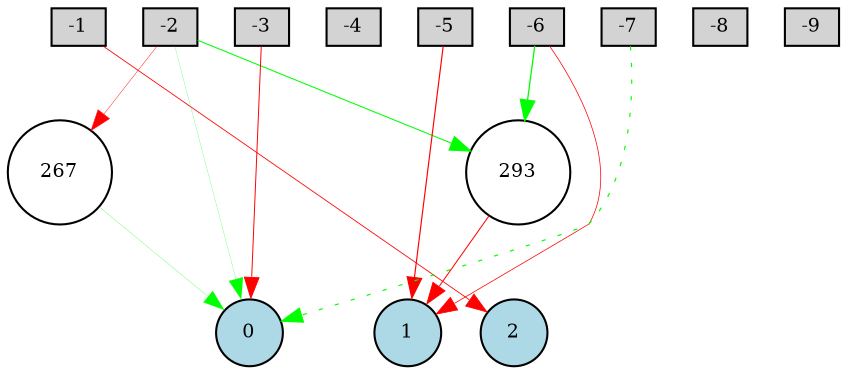 digraph {
	node [fontsize=9 height=0.2 shape=circle width=0.2]
	subgraph inputs {
		node [shape=box style=filled]
		rank=same
		-1 [fillcolor=lightgray]
		-2 [fillcolor=lightgray]
		-1 -> -2 [style=invis]
		-3 [fillcolor=lightgray]
		-2 -> -3 [style=invis]
		-4 [fillcolor=lightgray]
		-3 -> -4 [style=invis]
		-5 [fillcolor=lightgray]
		-4 -> -5 [style=invis]
		-6 [fillcolor=lightgray]
		-5 -> -6 [style=invis]
		-7 [fillcolor=lightgray]
		-6 -> -7 [style=invis]
		-8 [fillcolor=lightgray]
		-7 -> -8 [style=invis]
		-9 [fillcolor=lightgray]
		-8 -> -9 [style=invis]
	}
	subgraph outputs {
		node [style=filled]
		rank=same
		0 [fillcolor=lightblue fontsize=9 height=0.2 shape=circle width=0.2]
		1 [fillcolor=lightblue fontsize=9 height=0.2 shape=circle width=0.2]
		0 -> 1 [style=invis]
		2 [fillcolor=lightblue fontsize=9 height=0.2 shape=circle width=0.2]
		1 -> 2 [style=invis]
	}
	293 [fillcolor=white style=filled]
	267 [fillcolor=white style=filled]
	-3 -> 0 [color=red penwidth=0.46901834229092976 style=solid]
	-1 -> 2 [color=red penwidth=0.4026349650369907 style=solid]
	-6 -> 1 [color=red penwidth=0.3556384522338235 style=solid]
	267 -> 0 [color=green penwidth=0.1239584782488492 style=solid]
	-6 -> 293 [color=green penwidth=0.6262335405432163 style=solid]
	293 -> 1 [color=red penwidth=0.48705911976900484 style=solid]
	-2 -> 267 [color=red penwidth=0.20560585174658477 style=solid]
	-2 -> 293 [color=green penwidth=0.5022719113183628 style=solid]
	-7 -> 0 [color=green penwidth=0.5688452468413886 style=dotted]
	-5 -> 1 [color=red penwidth=0.5607298653753945 style=solid]
	-2 -> 0 [color=green penwidth=0.10665498411968291 style=solid]
}
